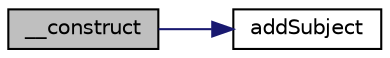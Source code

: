 digraph "__construct"
{
  edge [fontname="Helvetica",fontsize="10",labelfontname="Helvetica",labelfontsize="10"];
  node [fontname="Helvetica",fontsize="10",shape=record];
  rankdir="LR";
  Node1 [label="__construct",height=0.2,width=0.4,color="black", fillcolor="grey75", style="filled" fontcolor="black"];
  Node1 -> Node2 [color="midnightblue",fontsize="10",style="solid"];
  Node2 [label="addSubject",height=0.2,width=0.4,color="black", fillcolor="white", style="filled",URL="$class_mailer.html#afca153730fe26e45a98e1540f20b69f2"];
}

